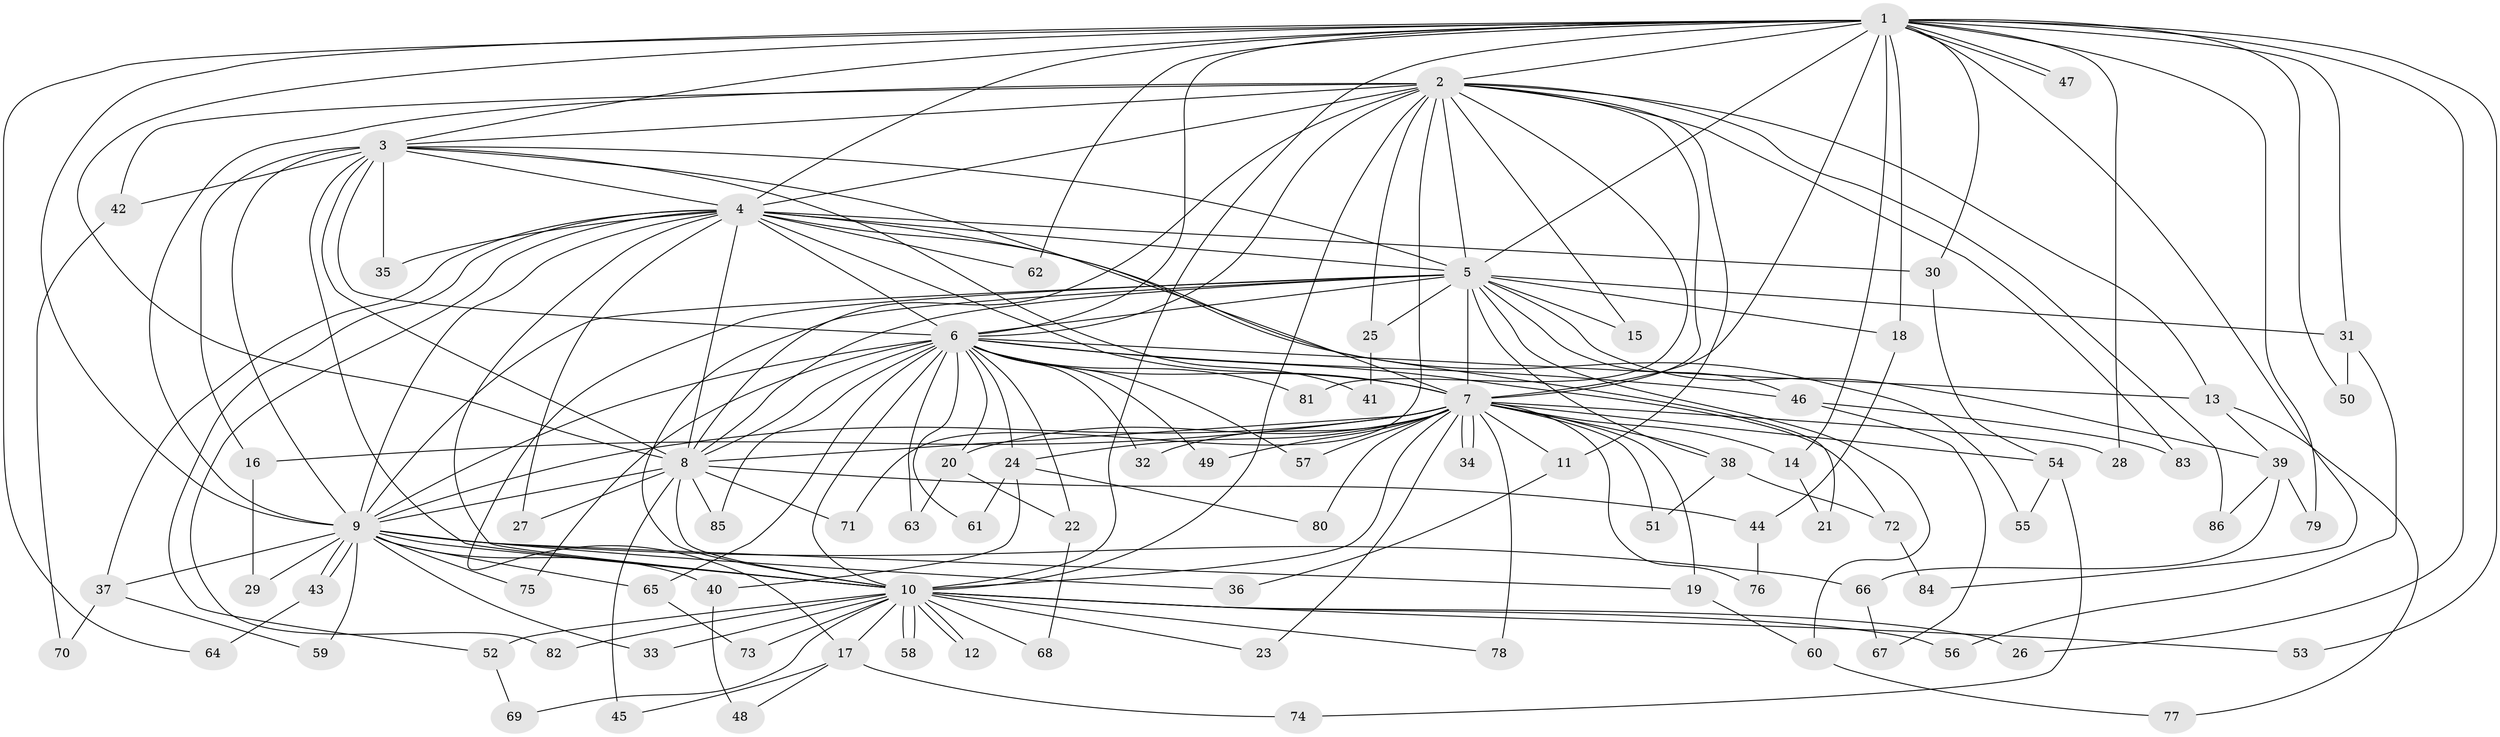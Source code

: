 // coarse degree distribution, {21: 0.016666666666666666, 18: 0.03333333333333333, 13: 0.016666666666666666, 16: 0.016666666666666666, 17: 0.016666666666666666, 23: 0.016666666666666666, 25: 0.016666666666666666, 14: 0.016666666666666666, 20: 0.016666666666666666, 3: 0.21666666666666667, 2: 0.48333333333333334, 4: 0.08333333333333333, 5: 0.03333333333333333, 6: 0.016666666666666666}
// Generated by graph-tools (version 1.1) at 2025/17/03/04/25 18:17:31]
// undirected, 86 vertices, 197 edges
graph export_dot {
graph [start="1"]
  node [color=gray90,style=filled];
  1;
  2;
  3;
  4;
  5;
  6;
  7;
  8;
  9;
  10;
  11;
  12;
  13;
  14;
  15;
  16;
  17;
  18;
  19;
  20;
  21;
  22;
  23;
  24;
  25;
  26;
  27;
  28;
  29;
  30;
  31;
  32;
  33;
  34;
  35;
  36;
  37;
  38;
  39;
  40;
  41;
  42;
  43;
  44;
  45;
  46;
  47;
  48;
  49;
  50;
  51;
  52;
  53;
  54;
  55;
  56;
  57;
  58;
  59;
  60;
  61;
  62;
  63;
  64;
  65;
  66;
  67;
  68;
  69;
  70;
  71;
  72;
  73;
  74;
  75;
  76;
  77;
  78;
  79;
  80;
  81;
  82;
  83;
  84;
  85;
  86;
  1 -- 2;
  1 -- 3;
  1 -- 4;
  1 -- 5;
  1 -- 6;
  1 -- 7;
  1 -- 8;
  1 -- 9;
  1 -- 10;
  1 -- 14;
  1 -- 18;
  1 -- 26;
  1 -- 28;
  1 -- 30;
  1 -- 31;
  1 -- 47;
  1 -- 47;
  1 -- 50;
  1 -- 53;
  1 -- 62;
  1 -- 64;
  1 -- 79;
  1 -- 84;
  2 -- 3;
  2 -- 4;
  2 -- 5;
  2 -- 6;
  2 -- 7;
  2 -- 8;
  2 -- 9;
  2 -- 10;
  2 -- 11;
  2 -- 13;
  2 -- 15;
  2 -- 25;
  2 -- 42;
  2 -- 71;
  2 -- 81;
  2 -- 83;
  2 -- 86;
  3 -- 4;
  3 -- 5;
  3 -- 6;
  3 -- 7;
  3 -- 8;
  3 -- 9;
  3 -- 10;
  3 -- 16;
  3 -- 35;
  3 -- 41;
  3 -- 42;
  4 -- 5;
  4 -- 6;
  4 -- 7;
  4 -- 8;
  4 -- 9;
  4 -- 10;
  4 -- 21;
  4 -- 27;
  4 -- 30;
  4 -- 35;
  4 -- 37;
  4 -- 52;
  4 -- 55;
  4 -- 62;
  4 -- 82;
  5 -- 6;
  5 -- 7;
  5 -- 8;
  5 -- 9;
  5 -- 10;
  5 -- 15;
  5 -- 17;
  5 -- 18;
  5 -- 25;
  5 -- 31;
  5 -- 38;
  5 -- 39;
  5 -- 46;
  5 -- 60;
  6 -- 7;
  6 -- 8;
  6 -- 9;
  6 -- 10;
  6 -- 13;
  6 -- 20;
  6 -- 22;
  6 -- 24;
  6 -- 32;
  6 -- 46;
  6 -- 49;
  6 -- 57;
  6 -- 61;
  6 -- 63;
  6 -- 65;
  6 -- 72;
  6 -- 75;
  6 -- 81;
  6 -- 85;
  7 -- 8;
  7 -- 9;
  7 -- 10;
  7 -- 11;
  7 -- 14;
  7 -- 16;
  7 -- 19;
  7 -- 20;
  7 -- 23;
  7 -- 24;
  7 -- 28;
  7 -- 32;
  7 -- 34;
  7 -- 34;
  7 -- 38;
  7 -- 49;
  7 -- 51;
  7 -- 54;
  7 -- 57;
  7 -- 76;
  7 -- 78;
  7 -- 80;
  8 -- 9;
  8 -- 10;
  8 -- 27;
  8 -- 44;
  8 -- 45;
  8 -- 71;
  8 -- 85;
  9 -- 10;
  9 -- 19;
  9 -- 29;
  9 -- 33;
  9 -- 36;
  9 -- 37;
  9 -- 40;
  9 -- 43;
  9 -- 43;
  9 -- 59;
  9 -- 65;
  9 -- 66;
  9 -- 75;
  10 -- 12;
  10 -- 12;
  10 -- 17;
  10 -- 23;
  10 -- 26;
  10 -- 33;
  10 -- 52;
  10 -- 53;
  10 -- 56;
  10 -- 58;
  10 -- 58;
  10 -- 68;
  10 -- 69;
  10 -- 73;
  10 -- 78;
  10 -- 82;
  11 -- 36;
  13 -- 39;
  13 -- 77;
  14 -- 21;
  16 -- 29;
  17 -- 45;
  17 -- 48;
  17 -- 74;
  18 -- 44;
  19 -- 60;
  20 -- 22;
  20 -- 63;
  22 -- 68;
  24 -- 40;
  24 -- 61;
  24 -- 80;
  25 -- 41;
  30 -- 54;
  31 -- 50;
  31 -- 56;
  37 -- 59;
  37 -- 70;
  38 -- 51;
  38 -- 72;
  39 -- 66;
  39 -- 79;
  39 -- 86;
  40 -- 48;
  42 -- 70;
  43 -- 64;
  44 -- 76;
  46 -- 67;
  46 -- 83;
  52 -- 69;
  54 -- 55;
  54 -- 74;
  60 -- 77;
  65 -- 73;
  66 -- 67;
  72 -- 84;
}
